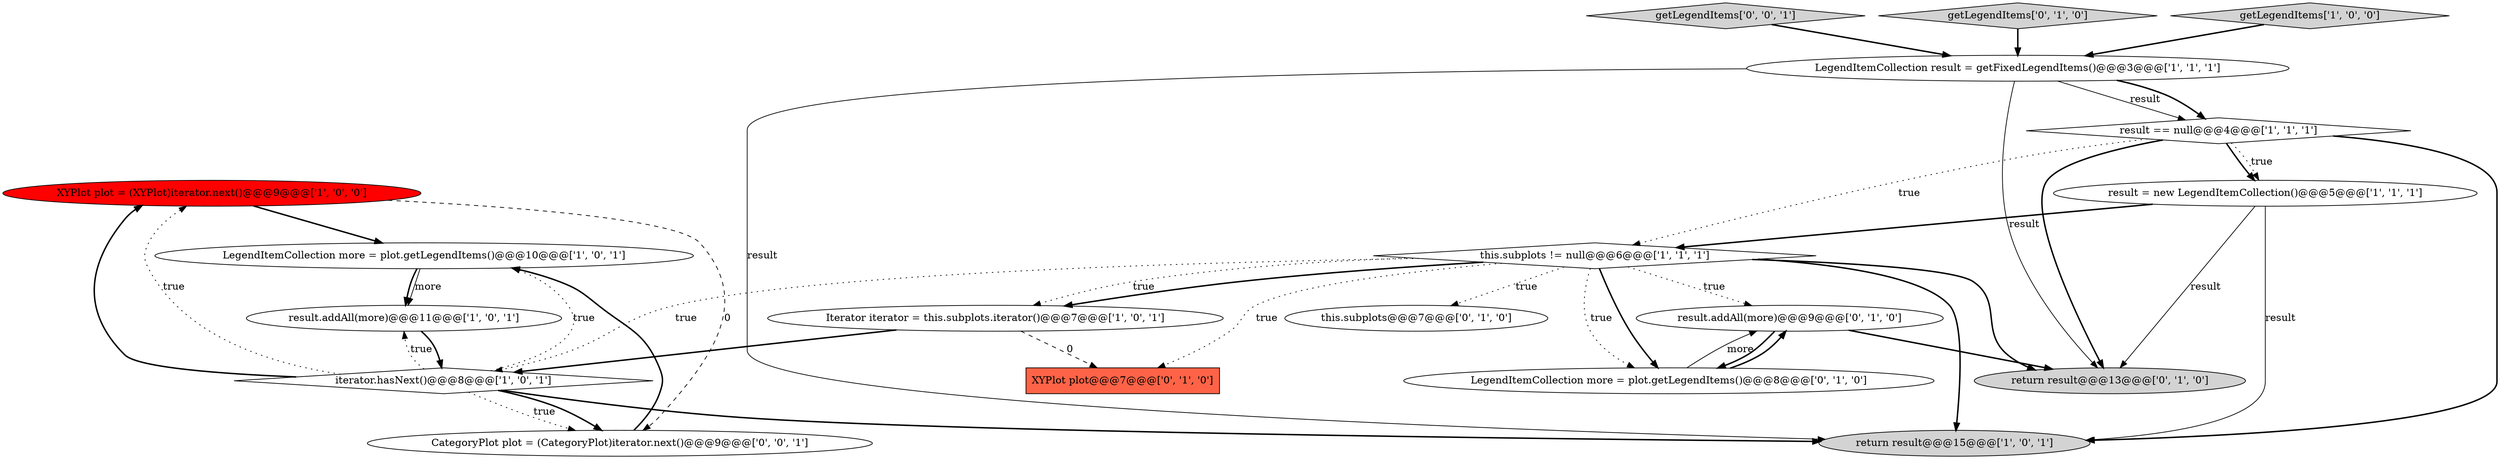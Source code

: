 digraph {
10 [style = filled, label = "XYPlot plot = (XYPlot)iterator.next()@@@9@@@['1', '0', '0']", fillcolor = red, shape = ellipse image = "AAA1AAABBB1BBB"];
13 [style = filled, label = "this.subplots@@@7@@@['0', '1', '0']", fillcolor = white, shape = ellipse image = "AAA0AAABBB2BBB"];
15 [style = filled, label = "result.addAll(more)@@@9@@@['0', '1', '0']", fillcolor = white, shape = ellipse image = "AAA0AAABBB2BBB"];
18 [style = filled, label = "getLegendItems['0', '0', '1']", fillcolor = lightgray, shape = diamond image = "AAA0AAABBB3BBB"];
11 [style = filled, label = "return result@@@13@@@['0', '1', '0']", fillcolor = lightgray, shape = ellipse image = "AAA0AAABBB2BBB"];
2 [style = filled, label = "LegendItemCollection more = plot.getLegendItems()@@@10@@@['1', '0', '1']", fillcolor = white, shape = ellipse image = "AAA0AAABBB1BBB"];
14 [style = filled, label = "LegendItemCollection more = plot.getLegendItems()@@@8@@@['0', '1', '0']", fillcolor = white, shape = ellipse image = "AAA0AAABBB2BBB"];
16 [style = filled, label = "XYPlot plot@@@7@@@['0', '1', '0']", fillcolor = tomato, shape = box image = "AAA1AAABBB2BBB"];
4 [style = filled, label = "result = new LegendItemCollection()@@@5@@@['1', '1', '1']", fillcolor = white, shape = ellipse image = "AAA0AAABBB1BBB"];
12 [style = filled, label = "getLegendItems['0', '1', '0']", fillcolor = lightgray, shape = diamond image = "AAA0AAABBB2BBB"];
3 [style = filled, label = "getLegendItems['1', '0', '0']", fillcolor = lightgray, shape = diamond image = "AAA0AAABBB1BBB"];
6 [style = filled, label = "return result@@@15@@@['1', '0', '1']", fillcolor = lightgray, shape = ellipse image = "AAA0AAABBB1BBB"];
5 [style = filled, label = "iterator.hasNext()@@@8@@@['1', '0', '1']", fillcolor = white, shape = diamond image = "AAA0AAABBB1BBB"];
1 [style = filled, label = "result == null@@@4@@@['1', '1', '1']", fillcolor = white, shape = diamond image = "AAA0AAABBB1BBB"];
0 [style = filled, label = "result.addAll(more)@@@11@@@['1', '0', '1']", fillcolor = white, shape = ellipse image = "AAA0AAABBB1BBB"];
7 [style = filled, label = "this.subplots != null@@@6@@@['1', '1', '1']", fillcolor = white, shape = diamond image = "AAA0AAABBB1BBB"];
9 [style = filled, label = "LegendItemCollection result = getFixedLegendItems()@@@3@@@['1', '1', '1']", fillcolor = white, shape = ellipse image = "AAA0AAABBB1BBB"];
17 [style = filled, label = "CategoryPlot plot = (CategoryPlot)iterator.next()@@@9@@@['0', '0', '1']", fillcolor = white, shape = ellipse image = "AAA0AAABBB3BBB"];
8 [style = filled, label = "Iterator iterator = this.subplots.iterator()@@@7@@@['1', '0', '1']", fillcolor = white, shape = ellipse image = "AAA0AAABBB1BBB"];
5->17 [style = dotted, label="true"];
14->15 [style = solid, label="more"];
5->10 [style = bold, label=""];
1->4 [style = bold, label=""];
8->16 [style = dashed, label="0"];
7->11 [style = bold, label=""];
15->14 [style = bold, label=""];
5->10 [style = dotted, label="true"];
7->13 [style = dotted, label="true"];
1->4 [style = dotted, label="true"];
5->0 [style = dotted, label="true"];
7->8 [style = bold, label=""];
12->9 [style = bold, label=""];
5->17 [style = bold, label=""];
7->15 [style = dotted, label="true"];
4->7 [style = bold, label=""];
1->11 [style = bold, label=""];
7->5 [style = dotted, label="true"];
7->14 [style = bold, label=""];
4->11 [style = solid, label="result"];
1->7 [style = dotted, label="true"];
2->0 [style = solid, label="more"];
3->9 [style = bold, label=""];
9->11 [style = solid, label="result"];
1->6 [style = bold, label=""];
2->0 [style = bold, label=""];
5->6 [style = bold, label=""];
8->5 [style = bold, label=""];
15->11 [style = bold, label=""];
17->2 [style = bold, label=""];
7->6 [style = bold, label=""];
18->9 [style = bold, label=""];
7->16 [style = dotted, label="true"];
10->17 [style = dashed, label="0"];
4->6 [style = solid, label="result"];
10->2 [style = bold, label=""];
14->15 [style = bold, label=""];
9->1 [style = solid, label="result"];
9->1 [style = bold, label=""];
7->8 [style = dotted, label="true"];
9->6 [style = solid, label="result"];
5->2 [style = dotted, label="true"];
0->5 [style = bold, label=""];
7->14 [style = dotted, label="true"];
}
